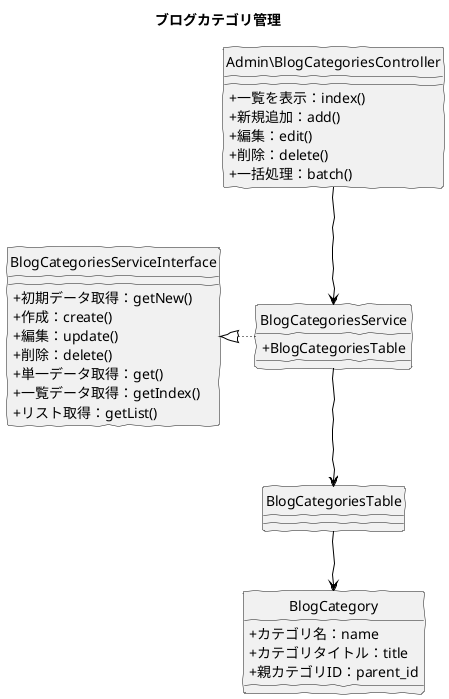 @startuml
skinparam handwritten true
skinparam backgroundColor white
hide circle
skinparam classAttributeIconSize 0

title ブログカテゴリ管理

class Admin\BlogCategoriesController {
  + 一覧を表示：index()
  + 新規追加：add()
  + 編集：edit()
  + 削除：delete()
  + 一括処理：batch()
}

class BlogCategoriesService {
  + BlogCategoriesTable
}

class BlogCategoriesServiceInterface {
  + 初期データ取得：getNew()
  + 作成：create()
  + 編集：update()
  + 削除：delete()
  + 単一データ取得：get()
  + 一覧データ取得：getIndex()
  + リスト取得：getList()
}

class BlogCategoriesTable {
}

class BlogCategory {
	+ カテゴリ名：name
	+ カテゴリタイトル：title
	+ 親カテゴリID：parent_id
}

Admin\BlogCategoriesController -down[#Black]-> BlogCategoriesService
BlogCategoriesService -down[#Black]-> BlogCategoriesTable
BlogCategoriesService -left[dotted,#Black]-|> BlogCategoriesServiceInterface
BlogCategoriesTable -down[#Black]-> BlogCategory

@enduml
